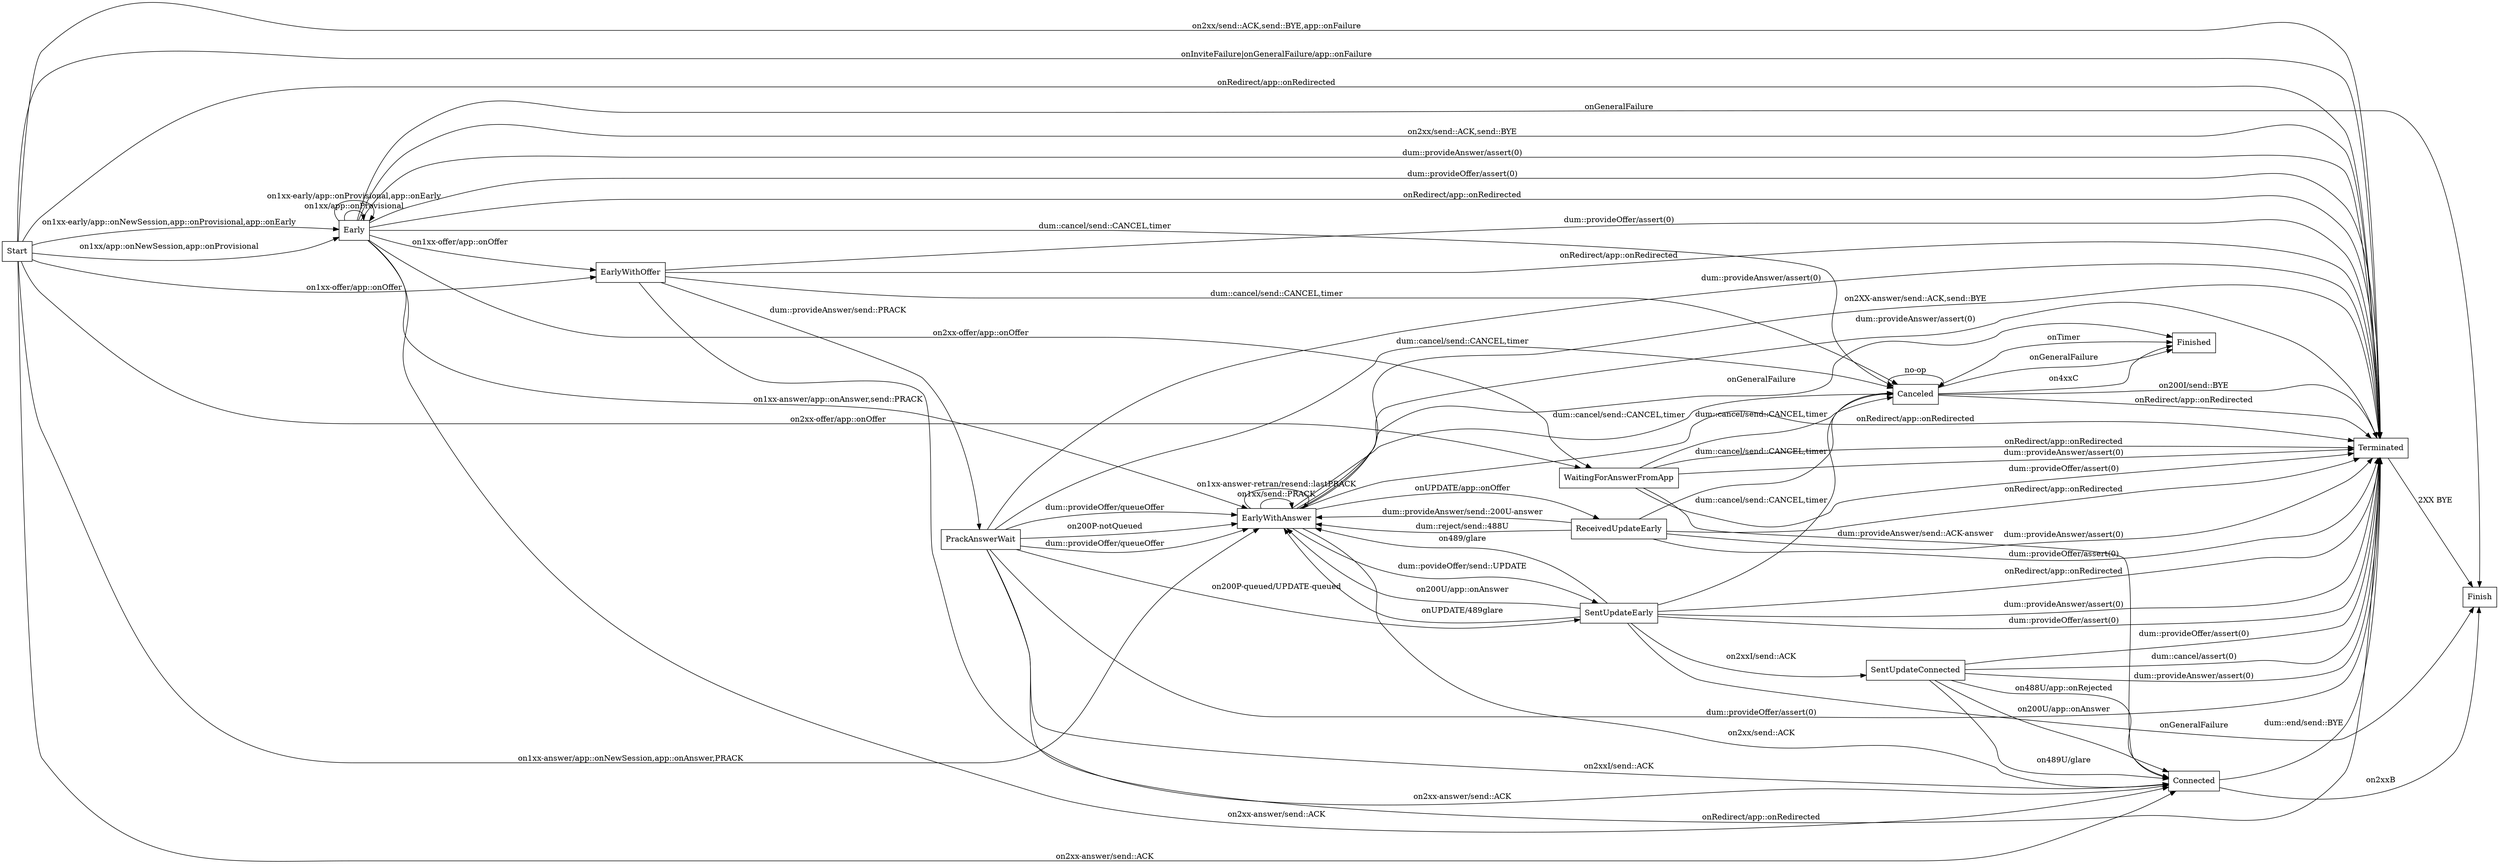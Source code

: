 //  names start with cap are states
//  names start with app:: are appliction handlers
//  names start with dum:: are dum interface to application
//  names start with lower case are actions
//  names start with on are events

digraph UAC {
    rankdir=LR;
    node [shape = box];

    // create a timer in the DialogSet when 1xx is received including 100
    Start -> Early                          [ label = "on1xx/app::onNewSession,app::onProvisional" ];
    Start -> Early                          [ label = "on1xx-early/app::onNewSession,app::onProvisional,app::onEarly" ];
    Start -> EarlyWithOffer                 [ label = "on1xx-offer/app::onOffer" ];
    Start -> EarlyWithAnswer                [ label = "on1xx-answer/app::onNewSession,app::onAnswer,PRACK" ];
    Start -> WaitingForAnswerFromApp        [ label = "on2xx-offer/app::onOffer" ];
    Start -> Connected                      [ label = "on2xx-answer/send::ACK" ];
    Start -> Terminated                     [ label = "on2xx/send::ACK,send::BYE,app::onFailure" ];
    Start -> Terminated                     [ label = "onInviteFailure|onGeneralFailure/app::onFailure" ];
    Start -> Terminated                     [ label = "onRedirect/app::onRedirected" ];

    Early -> Early                          [ label = "on1xx/app::onProvisional" ];
    Early -> Early                          [ label = "on1xx-early/app::onProvisional,app::onEarly" ];
    Early -> EarlyWithAnswer                [ label = "on1xx-answer/app::onAnswer,send::PRACK" ];
    Early -> EarlyWithOffer                 [ label = "on1xx-offer/app::onOffer" ];
    Early -> WaitingForAnswerFromApp        [ label = "on2xx-offer/app::onOffer" ];
    Early -> Connected                      [ label = "on2xx-answer/send::ACK" ];
    Early -> Terminated                     [ label = "on2xx/send::ACK,send::BYE" ];
    Early -> Finish                         [ label = "onGeneralFailure" ];
    Early -> Terminated                     [ label = "onRedirect/app::onRedirected" ];
    Early -> Canceled                       [ label = "dum::cancel/send::CANCEL,timer" ];
    Early -> Terminated                     [ label = "dum::provideAnswer/assert(0)" ];
    Early -> Terminated                     [ label = "dum::provideOffer/assert(0)" ];

    EarlyWithOffer -> Connected             [ label = "on2xx-answer/send::ACK" ];
    EarlyWithOffer -> Terminated            [ label = "onRedirect/app::onRedirected" ];
    //  Ken's note:
    //  Rohan says, the first 180 an UAS is to respond to an INVITE w/offer, must contain an answer.
    EarlyWithOffer -> PrackAnswerWait       [ label = "dum::provideAnswer/send::PRACK" ];
    EarlyWithOffer -> Terminated            [ label = "dum::provideOffer/assert(0)" ];
    EarlyWithOffer -> Canceled              [ label = "dum::cancel/send::CANCEL,timer" ];

    EarlyWithAnswer -> Connected            [ label = "on2xx/send::ACK" ];
    EarlyWithAnswer -> EarlyWithAnswer      [ label = "on1xx/send::PRACK" ];
    EarlyWithAnswer -> EarlyWithAnswer      [ label = "on1xx-answer-retran/resend::lastPRACK" ];
    // Can I send the UPDATE before I get 200/PRACK
    EarlyWithAnswer -> ReceivedUpdateEarly  [ label = "onUPDATE/app::onOffer" ];
    EarlyWithAnswer -> Terminated           [ label = "on2XX-answer/send::ACK,send::BYE" ];
    EarlyWithAnswer -> Finished             [ label = "onGeneralFailure" ];
    EarlyWithAnswer -> Terminated           [ label = "dum::provideAnswer/assert(0)" ];
    EarlyWithAnswer -> SentUpdateEarly      [ label = "dum::povideOffer/send::UPDATE" ];
    EarlyWithAnswer -> Canceled             [ label = "dum::cancel/send::CANCEL,timer" ];
    EarlyWithAnswer -> Terminated           [ label = "onRedirect/app::onRedirected" ];

    SentUpdateEarly -> EarlyWithAnswer      [ label = "on200U/app::onAnswer" ];
    SentUpdateEarly -> EarlyWithAnswer      [ label = "onUPDATE/489glare" ];
    SentUpdateEarly -> EarlyWithAnswer      [ label = "on489/glare" ];
    SentUpdateEarly -> SentUpdateConnected  [ label = "on2xxI/send::ACK" ];
    SentUpdateEarly -> Finish               [ label = "onGeneralFailure" ];
    SentUpdateEarly -> Canceled             [ label = "dum::cancel/send::CANCEL,timer" ];
    SentUpdateEarly -> Terminated           [ label = "dum::provideAnswer/assert(0)" ];
    SentUpdateEarly -> Terminated           [ label = "dum::provideOffer/assert(0)" ];
    SentUpdateEarly -> Terminated           [ label = "onRedirect/app::onRedirected" ];

    SentUpdateConnected -> Connected        [ label = "on200U/app::onAnswer" ];
    SentUpdateConnected -> Connected        [ label = "on488U/app::onRejected" ];
    SentUpdateConnected -> Connected        [ label = "on489U/glare" ];
    SentUpdateConnected -> Terminated       [ label = "dum::cancel/assert(0)" ];
    SentUpdateConnected -> Terminated       [ label = "dum::provideAnswer/assert(0)" ];
    SentUpdateConnected -> Terminated       [ label = "dum::provideOffer/assert(0)" ];

    ReceivedUpdateEarly -> Terminated       [ label = "onRedirect/app::onRedirected" ];
    ReceivedUpdateEarly -> EarlyWithAnswer  [ label = "dum::provideAnswer/send::200U-answer" ];
    ReceivedUpdateEarly -> EarlyWithAnswer  [ label = "dum::reject/send::488U" ];
    ReceivedUpdateEarly -> Canceled         [ label = "dum::cancel/send::CANCEL,timer" ];
    ReceivedUpdateEarly -> Terminated       [ label = "dum::provideAnswer/assert(0)" ];
    ReceivedUpdateEarly -> Terminated       [ label = "dum::provideOffer/assert(0)" ];

    WaitingForAnswerFromApp -> Connected    [ label = "dum::provideAnswer/send::ACK-answer" ];
    WaitingForAnswerFromApp -> Terminated   [ label = "onRedirect/app::onRedirected" ];
    WaitingForAnswerFromApp -> Canceled     [ label = "dum::cancel/send::CANCEL,timer" ];
    WaitingForAnswerFromApp -> Terminated   [ label = "dum::provideAnswer/assert(0)" ];
    WaitingForAnswerFromApp -> Terminated   [ label = "dum::provideOffer/assert(0)" ];

    PrackAnswerWait -> EarlyWithAnswer      [ label = "dum::provideOffer/queueOffer" ];
    PrackAnswerWait -> SentUpdateEarly      [ label = "on200P-queued/UPDATE-queued" ];
    PrackAnswerWait -> EarlyWithAnswer      [ label = "on200P-notQueued" ];
    PrackAnswerWait -> Connected            [ label = "on2xxI/send::ACK" ];
    PrackAnswerWait -> Terminated           [ label = "onRedirect/app::onRedirected" ];
    PrackAnswerWait -> EarlyWithAnswer      [ label = "dum::provideOffer/queueOffer" ];

    PrackAnswerWait -> Canceled             [ label = "dum::cancel/send::CANCEL,timer" ];
    PrackAnswerWait -> Terminated           [ label = "dum::provideAnswer/assert(0)" ];
    PrackAnswerWait -> Terminated           [ label = "dum::provideOffer/assert(0)" ];

    Canceled -> Finished                    [ label = "onTimer" ];
    Canceled -> Finished                    [ label = "onGeneralFailure" ];
    Canceled -> Finished                    [ label = "on4xxC" ];
    Canceled -> Terminated                  [ label = "on200I/send::BYE" ];
    Canceled -> Canceled                    [ label = "no-op" ];
    Canceled -> Terminated                  [ label = "onRedirect/app::onRedirected" ];

    Connected -> Terminated                 [ label = "dum::end/send::BYE" ];
    Connected -> Finish                     [ label = "on2xxB" ];

    Terminated -> Finish                    [ label = "2XX BYE" ];
}
